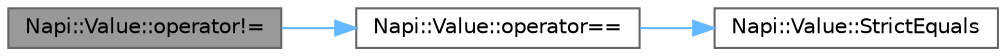 digraph "Napi::Value::operator!="
{
 // LATEX_PDF_SIZE
  bgcolor="transparent";
  edge [fontname=Helvetica,fontsize=10,labelfontname=Helvetica,labelfontsize=10];
  node [fontname=Helvetica,fontsize=10,shape=box,height=0.2,width=0.4];
  rankdir="LR";
  Node1 [id="Node000001",label="Napi::Value::operator!=",height=0.2,width=0.4,color="gray40", fillcolor="grey60", style="filled", fontcolor="black",tooltip="Tests if this value does not strictly equal another value."];
  Node1 -> Node2 [id="edge1_Node000001_Node000002",color="steelblue1",style="solid",tooltip=" "];
  Node2 [id="Node000002",label="Napi::Value::operator==",height=0.2,width=0.4,color="grey40", fillcolor="white", style="filled",URL="$class_napi_1_1_value.html#aeacac83e70476de242048d8ee6329fd0",tooltip="Tests if this value strictly equals another value."];
  Node2 -> Node3 [id="edge2_Node000002_Node000003",color="steelblue1",style="solid",tooltip=" "];
  Node3 [id="Node000003",label="Napi::Value::StrictEquals",height=0.2,width=0.4,color="grey40", fillcolor="white", style="filled",URL="$class_napi_1_1_value.html#ada554f19e69df3becf95da7273b1a25a",tooltip="Tests if this value strictly equals another value."];
}
